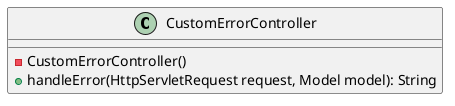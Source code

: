 @startuml

class CustomErrorController {
  -CustomErrorController()
  +handleError(HttpServletRequest request, Model model): String
}

@enduml
